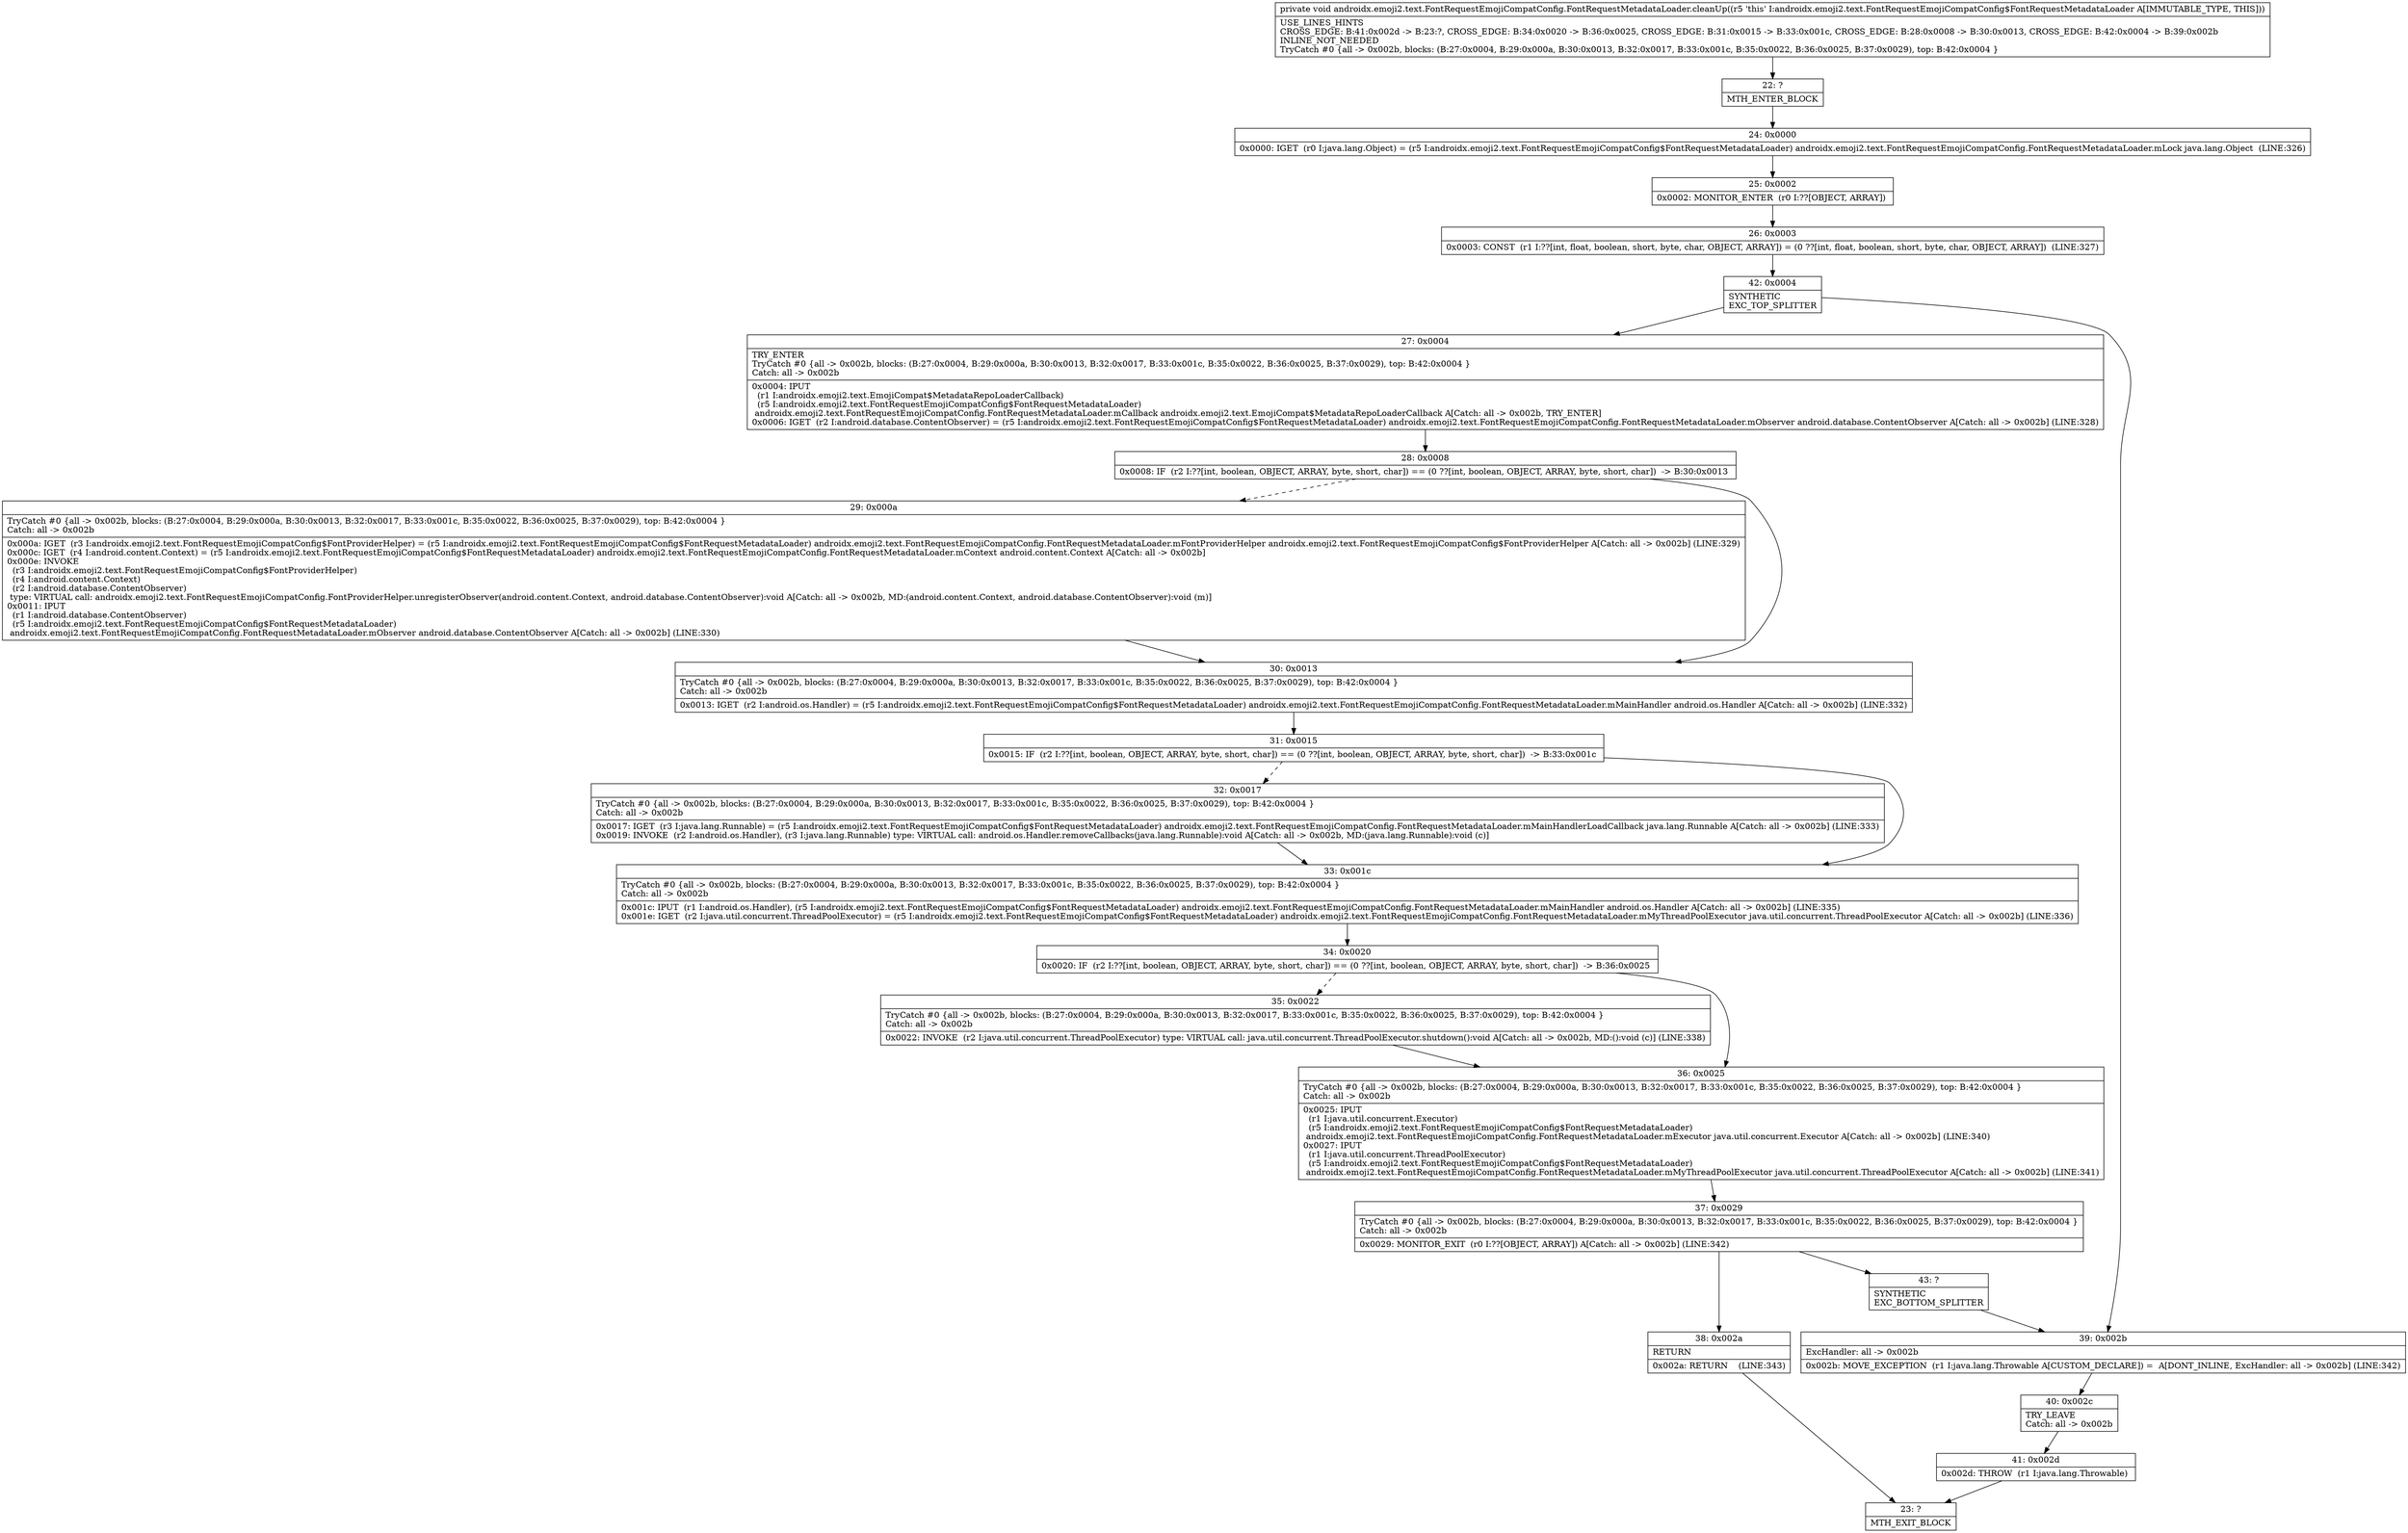 digraph "CFG forandroidx.emoji2.text.FontRequestEmojiCompatConfig.FontRequestMetadataLoader.cleanUp()V" {
Node_22 [shape=record,label="{22\:\ ?|MTH_ENTER_BLOCK\l}"];
Node_24 [shape=record,label="{24\:\ 0x0000|0x0000: IGET  (r0 I:java.lang.Object) = (r5 I:androidx.emoji2.text.FontRequestEmojiCompatConfig$FontRequestMetadataLoader) androidx.emoji2.text.FontRequestEmojiCompatConfig.FontRequestMetadataLoader.mLock java.lang.Object  (LINE:326)\l}"];
Node_25 [shape=record,label="{25\:\ 0x0002|0x0002: MONITOR_ENTER  (r0 I:??[OBJECT, ARRAY]) \l}"];
Node_26 [shape=record,label="{26\:\ 0x0003|0x0003: CONST  (r1 I:??[int, float, boolean, short, byte, char, OBJECT, ARRAY]) = (0 ??[int, float, boolean, short, byte, char, OBJECT, ARRAY])  (LINE:327)\l}"];
Node_42 [shape=record,label="{42\:\ 0x0004|SYNTHETIC\lEXC_TOP_SPLITTER\l}"];
Node_27 [shape=record,label="{27\:\ 0x0004|TRY_ENTER\lTryCatch #0 \{all \-\> 0x002b, blocks: (B:27:0x0004, B:29:0x000a, B:30:0x0013, B:32:0x0017, B:33:0x001c, B:35:0x0022, B:36:0x0025, B:37:0x0029), top: B:42:0x0004 \}\lCatch: all \-\> 0x002b\l|0x0004: IPUT  \l  (r1 I:androidx.emoji2.text.EmojiCompat$MetadataRepoLoaderCallback)\l  (r5 I:androidx.emoji2.text.FontRequestEmojiCompatConfig$FontRequestMetadataLoader)\l androidx.emoji2.text.FontRequestEmojiCompatConfig.FontRequestMetadataLoader.mCallback androidx.emoji2.text.EmojiCompat$MetadataRepoLoaderCallback A[Catch: all \-\> 0x002b, TRY_ENTER]\l0x0006: IGET  (r2 I:android.database.ContentObserver) = (r5 I:androidx.emoji2.text.FontRequestEmojiCompatConfig$FontRequestMetadataLoader) androidx.emoji2.text.FontRequestEmojiCompatConfig.FontRequestMetadataLoader.mObserver android.database.ContentObserver A[Catch: all \-\> 0x002b] (LINE:328)\l}"];
Node_28 [shape=record,label="{28\:\ 0x0008|0x0008: IF  (r2 I:??[int, boolean, OBJECT, ARRAY, byte, short, char]) == (0 ??[int, boolean, OBJECT, ARRAY, byte, short, char])  \-\> B:30:0x0013 \l}"];
Node_29 [shape=record,label="{29\:\ 0x000a|TryCatch #0 \{all \-\> 0x002b, blocks: (B:27:0x0004, B:29:0x000a, B:30:0x0013, B:32:0x0017, B:33:0x001c, B:35:0x0022, B:36:0x0025, B:37:0x0029), top: B:42:0x0004 \}\lCatch: all \-\> 0x002b\l|0x000a: IGET  (r3 I:androidx.emoji2.text.FontRequestEmojiCompatConfig$FontProviderHelper) = (r5 I:androidx.emoji2.text.FontRequestEmojiCompatConfig$FontRequestMetadataLoader) androidx.emoji2.text.FontRequestEmojiCompatConfig.FontRequestMetadataLoader.mFontProviderHelper androidx.emoji2.text.FontRequestEmojiCompatConfig$FontProviderHelper A[Catch: all \-\> 0x002b] (LINE:329)\l0x000c: IGET  (r4 I:android.content.Context) = (r5 I:androidx.emoji2.text.FontRequestEmojiCompatConfig$FontRequestMetadataLoader) androidx.emoji2.text.FontRequestEmojiCompatConfig.FontRequestMetadataLoader.mContext android.content.Context A[Catch: all \-\> 0x002b]\l0x000e: INVOKE  \l  (r3 I:androidx.emoji2.text.FontRequestEmojiCompatConfig$FontProviderHelper)\l  (r4 I:android.content.Context)\l  (r2 I:android.database.ContentObserver)\l type: VIRTUAL call: androidx.emoji2.text.FontRequestEmojiCompatConfig.FontProviderHelper.unregisterObserver(android.content.Context, android.database.ContentObserver):void A[Catch: all \-\> 0x002b, MD:(android.content.Context, android.database.ContentObserver):void (m)]\l0x0011: IPUT  \l  (r1 I:android.database.ContentObserver)\l  (r5 I:androidx.emoji2.text.FontRequestEmojiCompatConfig$FontRequestMetadataLoader)\l androidx.emoji2.text.FontRequestEmojiCompatConfig.FontRequestMetadataLoader.mObserver android.database.ContentObserver A[Catch: all \-\> 0x002b] (LINE:330)\l}"];
Node_30 [shape=record,label="{30\:\ 0x0013|TryCatch #0 \{all \-\> 0x002b, blocks: (B:27:0x0004, B:29:0x000a, B:30:0x0013, B:32:0x0017, B:33:0x001c, B:35:0x0022, B:36:0x0025, B:37:0x0029), top: B:42:0x0004 \}\lCatch: all \-\> 0x002b\l|0x0013: IGET  (r2 I:android.os.Handler) = (r5 I:androidx.emoji2.text.FontRequestEmojiCompatConfig$FontRequestMetadataLoader) androidx.emoji2.text.FontRequestEmojiCompatConfig.FontRequestMetadataLoader.mMainHandler android.os.Handler A[Catch: all \-\> 0x002b] (LINE:332)\l}"];
Node_31 [shape=record,label="{31\:\ 0x0015|0x0015: IF  (r2 I:??[int, boolean, OBJECT, ARRAY, byte, short, char]) == (0 ??[int, boolean, OBJECT, ARRAY, byte, short, char])  \-\> B:33:0x001c \l}"];
Node_32 [shape=record,label="{32\:\ 0x0017|TryCatch #0 \{all \-\> 0x002b, blocks: (B:27:0x0004, B:29:0x000a, B:30:0x0013, B:32:0x0017, B:33:0x001c, B:35:0x0022, B:36:0x0025, B:37:0x0029), top: B:42:0x0004 \}\lCatch: all \-\> 0x002b\l|0x0017: IGET  (r3 I:java.lang.Runnable) = (r5 I:androidx.emoji2.text.FontRequestEmojiCompatConfig$FontRequestMetadataLoader) androidx.emoji2.text.FontRequestEmojiCompatConfig.FontRequestMetadataLoader.mMainHandlerLoadCallback java.lang.Runnable A[Catch: all \-\> 0x002b] (LINE:333)\l0x0019: INVOKE  (r2 I:android.os.Handler), (r3 I:java.lang.Runnable) type: VIRTUAL call: android.os.Handler.removeCallbacks(java.lang.Runnable):void A[Catch: all \-\> 0x002b, MD:(java.lang.Runnable):void (c)]\l}"];
Node_33 [shape=record,label="{33\:\ 0x001c|TryCatch #0 \{all \-\> 0x002b, blocks: (B:27:0x0004, B:29:0x000a, B:30:0x0013, B:32:0x0017, B:33:0x001c, B:35:0x0022, B:36:0x0025, B:37:0x0029), top: B:42:0x0004 \}\lCatch: all \-\> 0x002b\l|0x001c: IPUT  (r1 I:android.os.Handler), (r5 I:androidx.emoji2.text.FontRequestEmojiCompatConfig$FontRequestMetadataLoader) androidx.emoji2.text.FontRequestEmojiCompatConfig.FontRequestMetadataLoader.mMainHandler android.os.Handler A[Catch: all \-\> 0x002b] (LINE:335)\l0x001e: IGET  (r2 I:java.util.concurrent.ThreadPoolExecutor) = (r5 I:androidx.emoji2.text.FontRequestEmojiCompatConfig$FontRequestMetadataLoader) androidx.emoji2.text.FontRequestEmojiCompatConfig.FontRequestMetadataLoader.mMyThreadPoolExecutor java.util.concurrent.ThreadPoolExecutor A[Catch: all \-\> 0x002b] (LINE:336)\l}"];
Node_34 [shape=record,label="{34\:\ 0x0020|0x0020: IF  (r2 I:??[int, boolean, OBJECT, ARRAY, byte, short, char]) == (0 ??[int, boolean, OBJECT, ARRAY, byte, short, char])  \-\> B:36:0x0025 \l}"];
Node_35 [shape=record,label="{35\:\ 0x0022|TryCatch #0 \{all \-\> 0x002b, blocks: (B:27:0x0004, B:29:0x000a, B:30:0x0013, B:32:0x0017, B:33:0x001c, B:35:0x0022, B:36:0x0025, B:37:0x0029), top: B:42:0x0004 \}\lCatch: all \-\> 0x002b\l|0x0022: INVOKE  (r2 I:java.util.concurrent.ThreadPoolExecutor) type: VIRTUAL call: java.util.concurrent.ThreadPoolExecutor.shutdown():void A[Catch: all \-\> 0x002b, MD:():void (c)] (LINE:338)\l}"];
Node_36 [shape=record,label="{36\:\ 0x0025|TryCatch #0 \{all \-\> 0x002b, blocks: (B:27:0x0004, B:29:0x000a, B:30:0x0013, B:32:0x0017, B:33:0x001c, B:35:0x0022, B:36:0x0025, B:37:0x0029), top: B:42:0x0004 \}\lCatch: all \-\> 0x002b\l|0x0025: IPUT  \l  (r1 I:java.util.concurrent.Executor)\l  (r5 I:androidx.emoji2.text.FontRequestEmojiCompatConfig$FontRequestMetadataLoader)\l androidx.emoji2.text.FontRequestEmojiCompatConfig.FontRequestMetadataLoader.mExecutor java.util.concurrent.Executor A[Catch: all \-\> 0x002b] (LINE:340)\l0x0027: IPUT  \l  (r1 I:java.util.concurrent.ThreadPoolExecutor)\l  (r5 I:androidx.emoji2.text.FontRequestEmojiCompatConfig$FontRequestMetadataLoader)\l androidx.emoji2.text.FontRequestEmojiCompatConfig.FontRequestMetadataLoader.mMyThreadPoolExecutor java.util.concurrent.ThreadPoolExecutor A[Catch: all \-\> 0x002b] (LINE:341)\l}"];
Node_37 [shape=record,label="{37\:\ 0x0029|TryCatch #0 \{all \-\> 0x002b, blocks: (B:27:0x0004, B:29:0x000a, B:30:0x0013, B:32:0x0017, B:33:0x001c, B:35:0x0022, B:36:0x0025, B:37:0x0029), top: B:42:0x0004 \}\lCatch: all \-\> 0x002b\l|0x0029: MONITOR_EXIT  (r0 I:??[OBJECT, ARRAY]) A[Catch: all \-\> 0x002b] (LINE:342)\l}"];
Node_38 [shape=record,label="{38\:\ 0x002a|RETURN\l|0x002a: RETURN    (LINE:343)\l}"];
Node_23 [shape=record,label="{23\:\ ?|MTH_EXIT_BLOCK\l}"];
Node_43 [shape=record,label="{43\:\ ?|SYNTHETIC\lEXC_BOTTOM_SPLITTER\l}"];
Node_39 [shape=record,label="{39\:\ 0x002b|ExcHandler: all \-\> 0x002b\l|0x002b: MOVE_EXCEPTION  (r1 I:java.lang.Throwable A[CUSTOM_DECLARE]) =  A[DONT_INLINE, ExcHandler: all \-\> 0x002b] (LINE:342)\l}"];
Node_40 [shape=record,label="{40\:\ 0x002c|TRY_LEAVE\lCatch: all \-\> 0x002b\l}"];
Node_41 [shape=record,label="{41\:\ 0x002d|0x002d: THROW  (r1 I:java.lang.Throwable) \l}"];
MethodNode[shape=record,label="{private void androidx.emoji2.text.FontRequestEmojiCompatConfig.FontRequestMetadataLoader.cleanUp((r5 'this' I:androidx.emoji2.text.FontRequestEmojiCompatConfig$FontRequestMetadataLoader A[IMMUTABLE_TYPE, THIS]))  | USE_LINES_HINTS\lCROSS_EDGE: B:41:0x002d \-\> B:23:?, CROSS_EDGE: B:34:0x0020 \-\> B:36:0x0025, CROSS_EDGE: B:31:0x0015 \-\> B:33:0x001c, CROSS_EDGE: B:28:0x0008 \-\> B:30:0x0013, CROSS_EDGE: B:42:0x0004 \-\> B:39:0x002b\lINLINE_NOT_NEEDED\lTryCatch #0 \{all \-\> 0x002b, blocks: (B:27:0x0004, B:29:0x000a, B:30:0x0013, B:32:0x0017, B:33:0x001c, B:35:0x0022, B:36:0x0025, B:37:0x0029), top: B:42:0x0004 \}\l}"];
MethodNode -> Node_22;Node_22 -> Node_24;
Node_24 -> Node_25;
Node_25 -> Node_26;
Node_26 -> Node_42;
Node_42 -> Node_27;
Node_42 -> Node_39;
Node_27 -> Node_28;
Node_28 -> Node_29[style=dashed];
Node_28 -> Node_30;
Node_29 -> Node_30;
Node_30 -> Node_31;
Node_31 -> Node_32[style=dashed];
Node_31 -> Node_33;
Node_32 -> Node_33;
Node_33 -> Node_34;
Node_34 -> Node_35[style=dashed];
Node_34 -> Node_36;
Node_35 -> Node_36;
Node_36 -> Node_37;
Node_37 -> Node_38;
Node_37 -> Node_43;
Node_38 -> Node_23;
Node_43 -> Node_39;
Node_39 -> Node_40;
Node_40 -> Node_41;
Node_41 -> Node_23;
}

